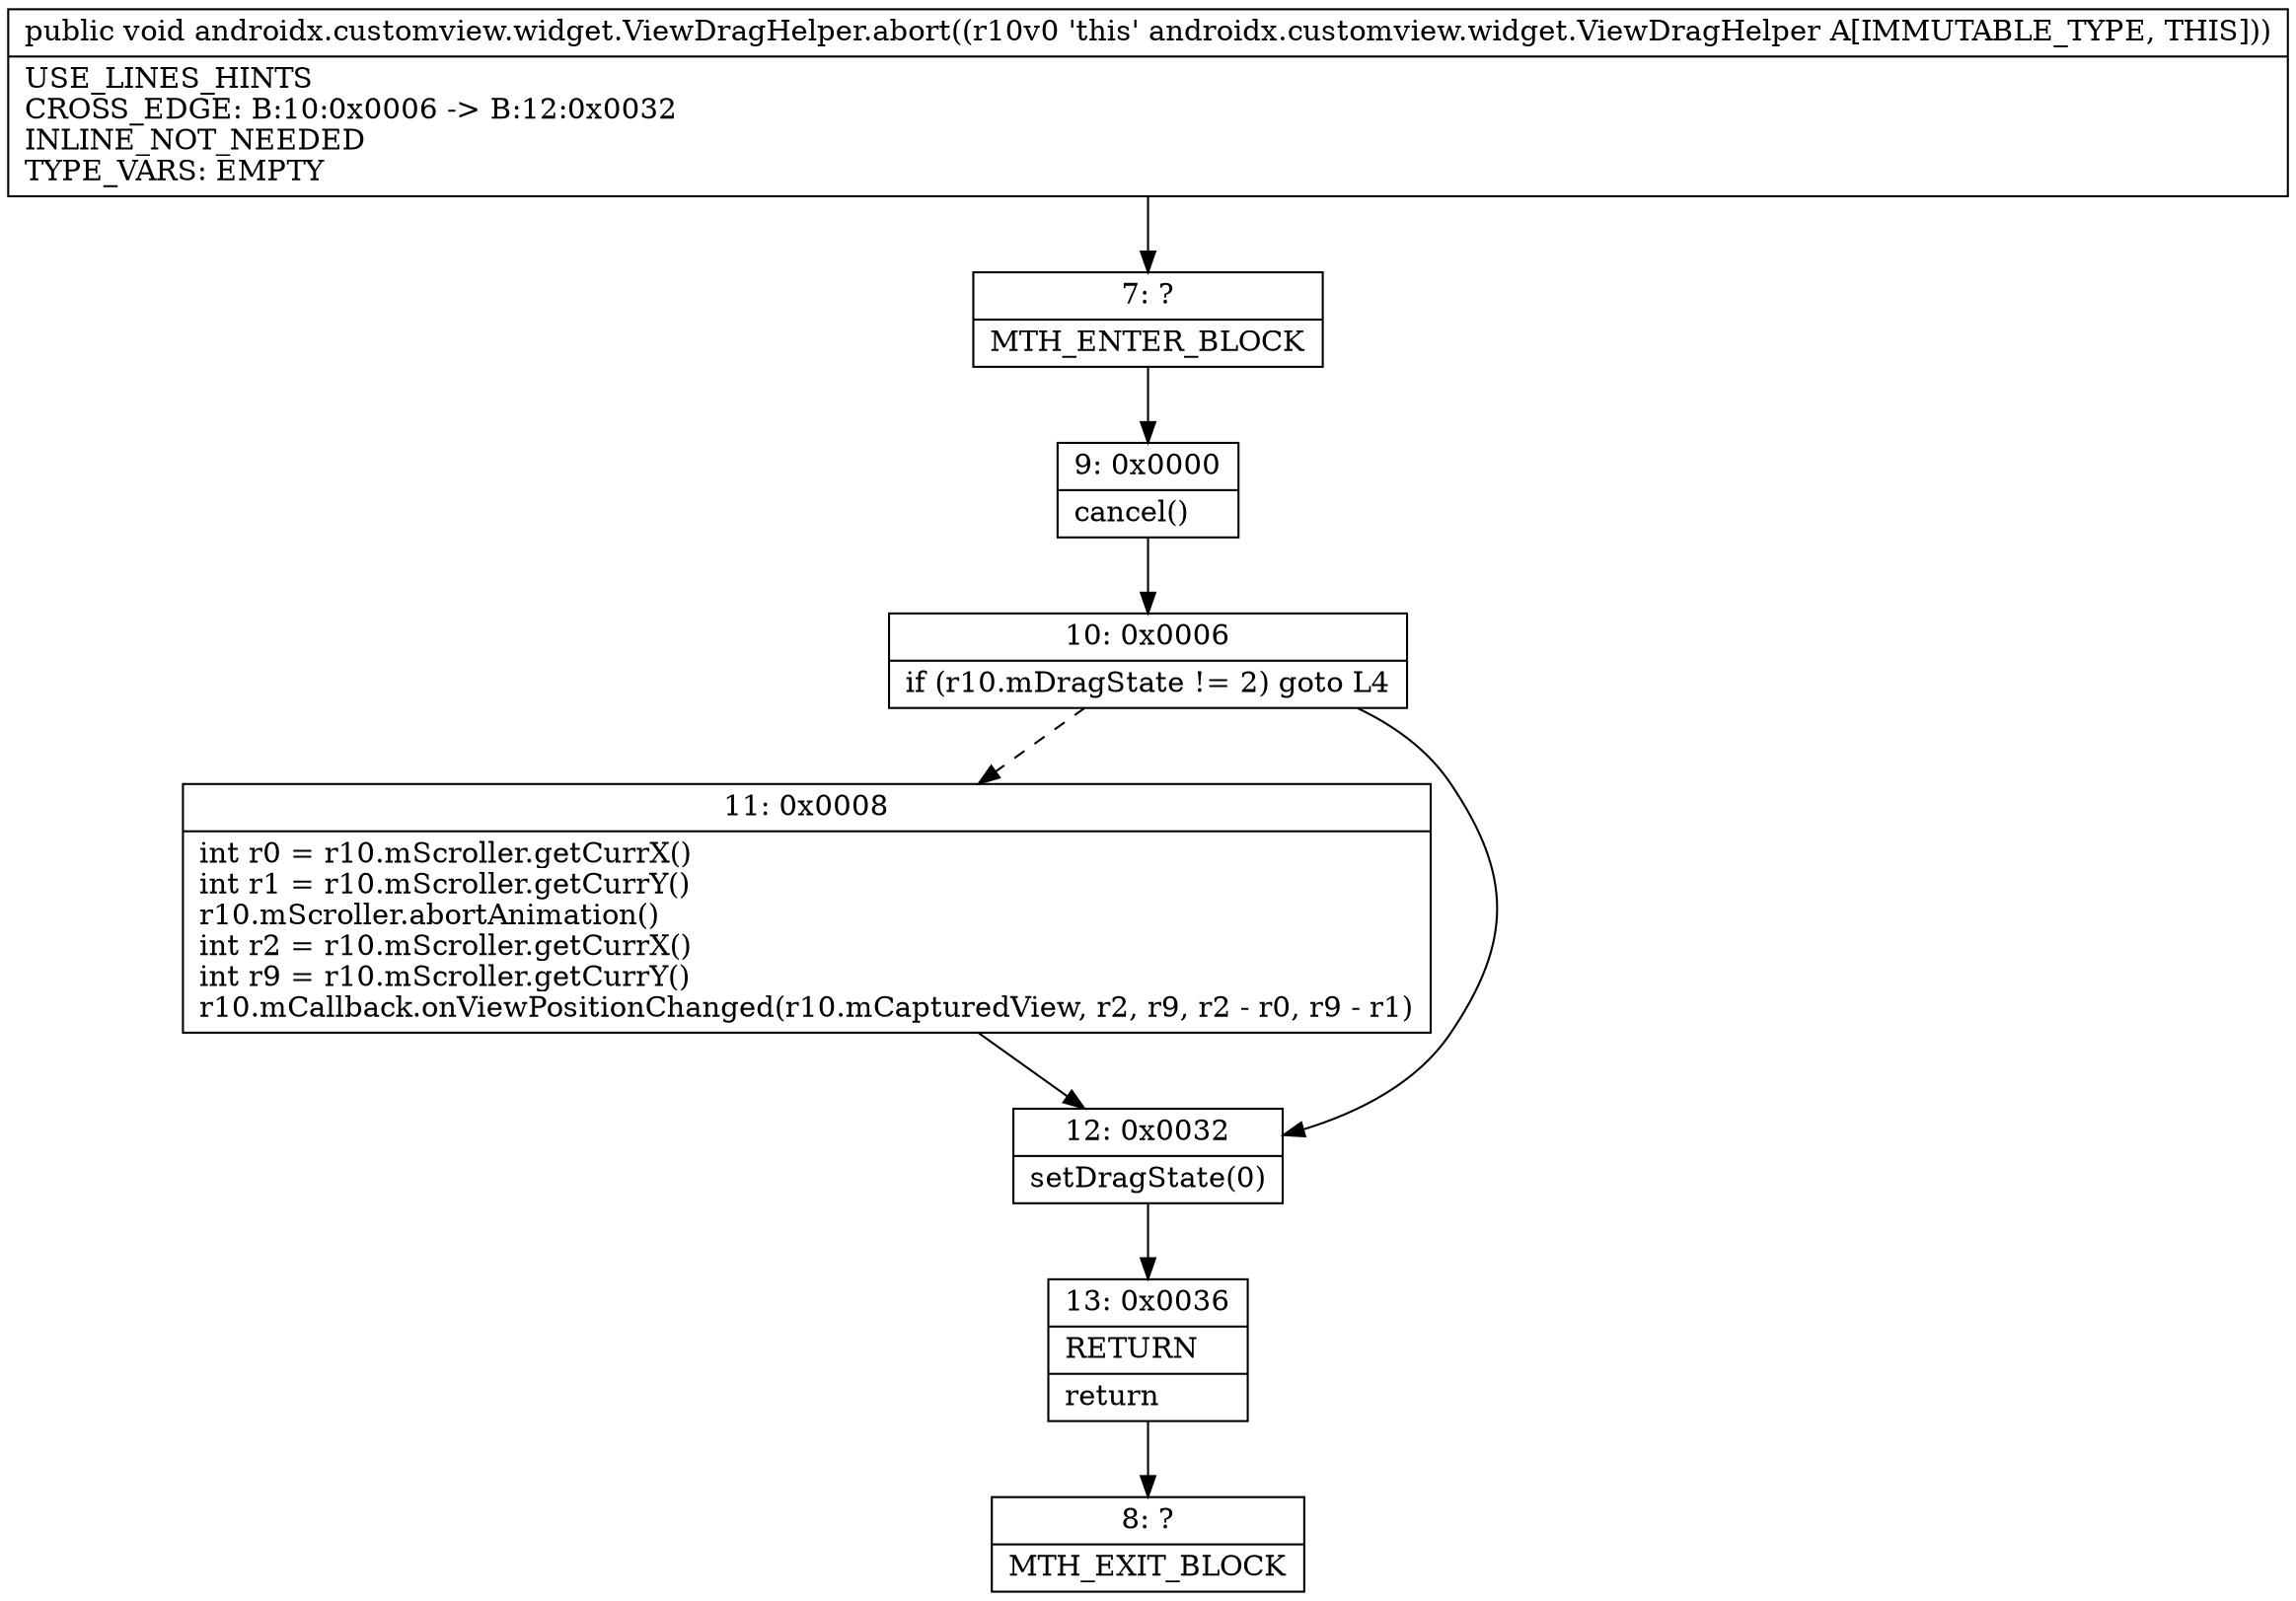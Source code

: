 digraph "CFG forandroidx.customview.widget.ViewDragHelper.abort()V" {
Node_7 [shape=record,label="{7\:\ ?|MTH_ENTER_BLOCK\l}"];
Node_9 [shape=record,label="{9\:\ 0x0000|cancel()\l}"];
Node_10 [shape=record,label="{10\:\ 0x0006|if (r10.mDragState != 2) goto L4\l}"];
Node_11 [shape=record,label="{11\:\ 0x0008|int r0 = r10.mScroller.getCurrX()\lint r1 = r10.mScroller.getCurrY()\lr10.mScroller.abortAnimation()\lint r2 = r10.mScroller.getCurrX()\lint r9 = r10.mScroller.getCurrY()\lr10.mCallback.onViewPositionChanged(r10.mCapturedView, r2, r9, r2 \- r0, r9 \- r1)\l}"];
Node_12 [shape=record,label="{12\:\ 0x0032|setDragState(0)\l}"];
Node_13 [shape=record,label="{13\:\ 0x0036|RETURN\l|return\l}"];
Node_8 [shape=record,label="{8\:\ ?|MTH_EXIT_BLOCK\l}"];
MethodNode[shape=record,label="{public void androidx.customview.widget.ViewDragHelper.abort((r10v0 'this' androidx.customview.widget.ViewDragHelper A[IMMUTABLE_TYPE, THIS]))  | USE_LINES_HINTS\lCROSS_EDGE: B:10:0x0006 \-\> B:12:0x0032\lINLINE_NOT_NEEDED\lTYPE_VARS: EMPTY\l}"];
MethodNode -> Node_7;Node_7 -> Node_9;
Node_9 -> Node_10;
Node_10 -> Node_11[style=dashed];
Node_10 -> Node_12;
Node_11 -> Node_12;
Node_12 -> Node_13;
Node_13 -> Node_8;
}

